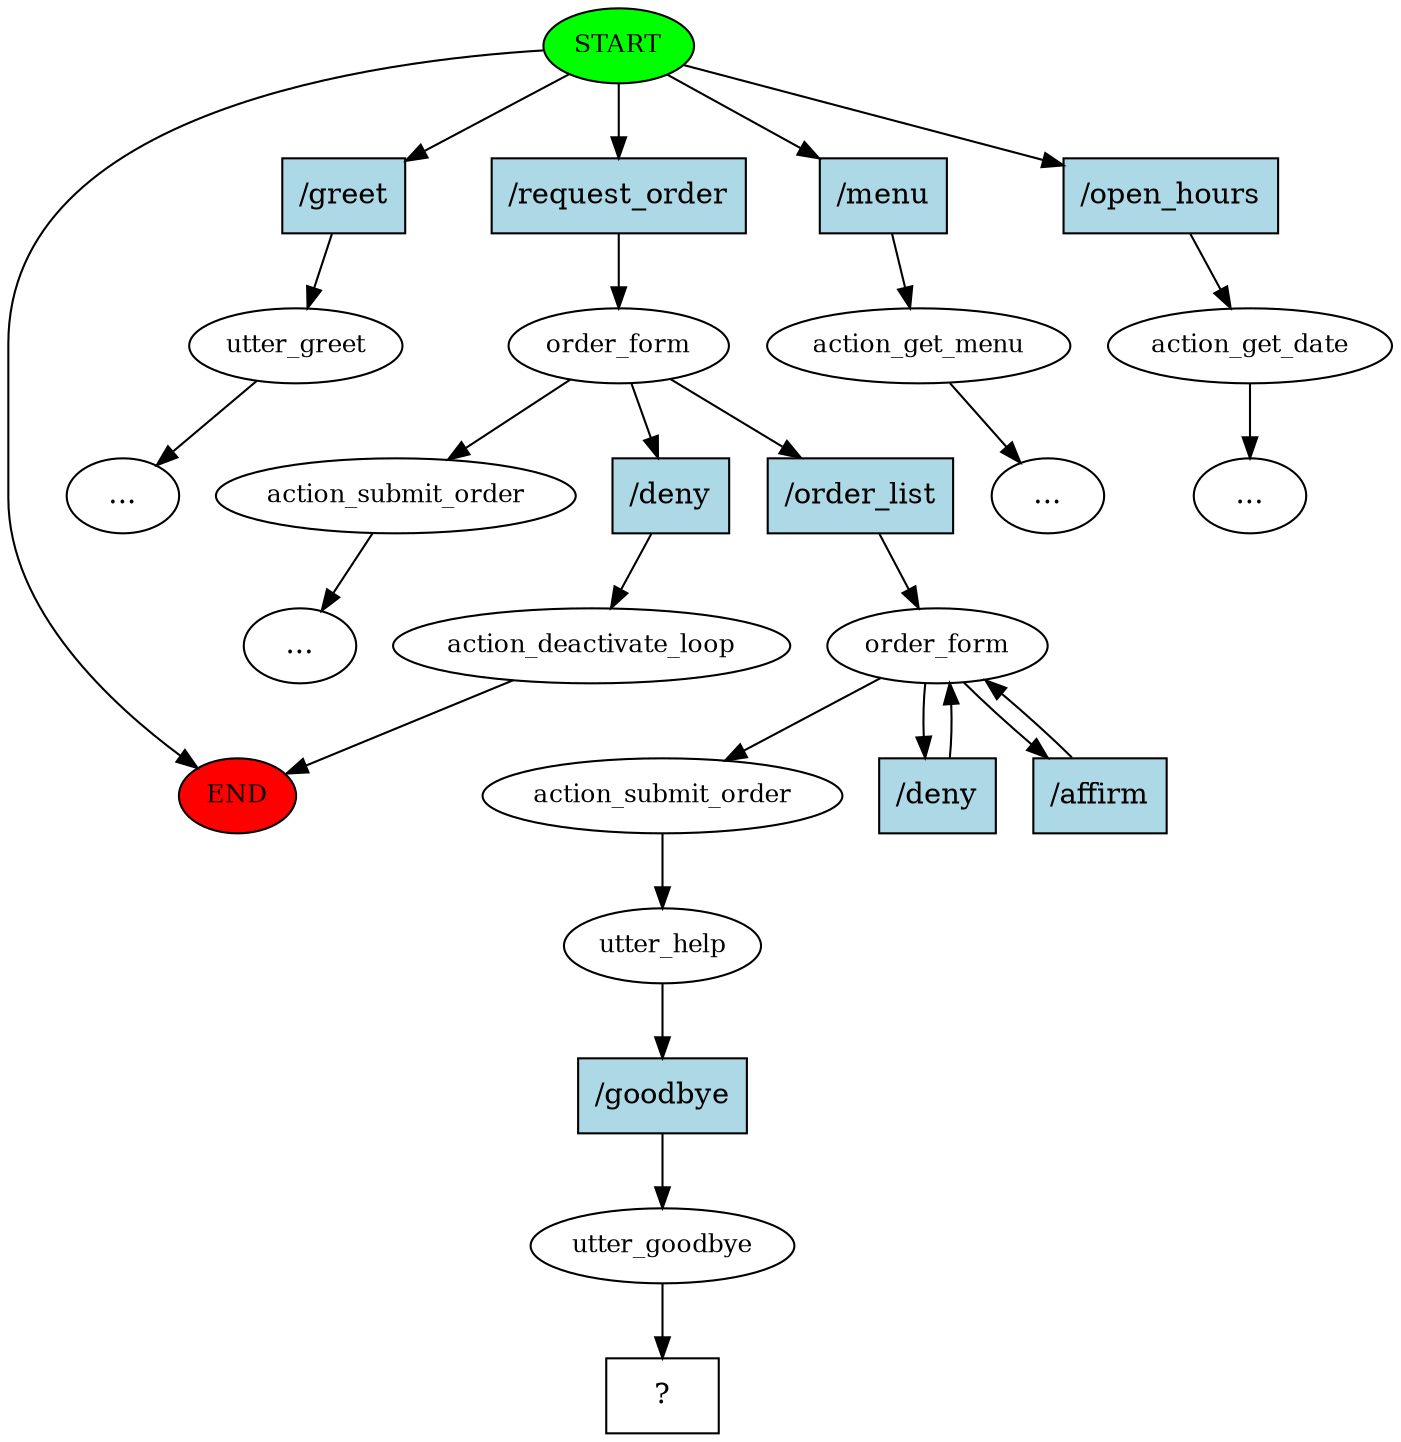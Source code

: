 digraph  {
0 [class="start active", fillcolor=green, fontsize=12, label=START, style=filled];
"-1" [class=end, fillcolor=red, fontsize=12, label=END, style=filled];
1 [class="", fontsize=12, label=utter_greet];
2 [class=active, fontsize=12, label=order_form];
3 [class="", fontsize=12, label=action_submit_order];
4 [class="", fontsize=12, label=action_get_menu];
5 [class="", fontsize=12, label=action_get_date];
"-6" [class=ellipsis, label="..."];
"-7" [class=ellipsis, label="..."];
"-10" [class=ellipsis, label="..."];
"-14" [class=ellipsis, label="..."];
17 [class="", fontsize=12, label=action_deactivate_loop];
19 [class=active, fontsize=12, label=order_form];
22 [class=active, fontsize=12, label=action_submit_order];
23 [class=active, fontsize=12, label=utter_help];
24 [class=active, fontsize=12, label=utter_goodbye];
25 [class="intent dashed active", label="  ?  ", shape=rect];
26 [class=intent, fillcolor=lightblue, label="/greet", shape=rect, style=filled];
27 [class="intent active", fillcolor=lightblue, label="/request_order", shape=rect, style=filled];
28 [class=intent, fillcolor=lightblue, label="/menu", shape=rect, style=filled];
29 [class=intent, fillcolor=lightblue, label="/open_hours", shape=rect, style=filled];
30 [class=intent, fillcolor=lightblue, label="/deny", shape=rect, style=filled];
31 [class="intent active", fillcolor=lightblue, label="/order_list", shape=rect, style=filled];
32 [class="intent active", fillcolor=lightblue, label="/deny", shape=rect, style=filled];
33 [class="intent active", fillcolor=lightblue, label="/affirm", shape=rect, style=filled];
34 [class="intent active", fillcolor=lightblue, label="/goodbye", shape=rect, style=filled];
0 -> "-1"  [class="", key=NONE, label=""];
0 -> 26  [class="", key=0];
0 -> 27  [class=active, key=0];
0 -> 28  [class="", key=0];
0 -> 29  [class="", key=0];
1 -> "-14"  [class="", key=NONE, label=""];
2 -> 3  [class="", key=NONE, label=""];
2 -> 30  [class="", key=0];
2 -> 31  [class=active, key=0];
3 -> "-10"  [class="", key=NONE, label=""];
4 -> "-7"  [class="", key=NONE, label=""];
5 -> "-6"  [class="", key=NONE, label=""];
17 -> "-1"  [class="", key=NONE, label=""];
19 -> 22  [class=active, key=NONE, label=""];
19 -> 32  [class=active, key=0];
19 -> 33  [class=active, key=0];
22 -> 23  [class=active, key=NONE, label=""];
23 -> 34  [class=active, key=0];
24 -> 25  [class=active, key=NONE, label=""];
26 -> 1  [class="", key=0];
27 -> 2  [class=active, key=0];
28 -> 4  [class="", key=0];
29 -> 5  [class="", key=0];
30 -> 17  [class="", key=0];
31 -> 19  [class=active, key=0];
32 -> 19  [class=active, key=0];
33 -> 19  [class=active, key=0];
34 -> 24  [class=active, key=0];
}
